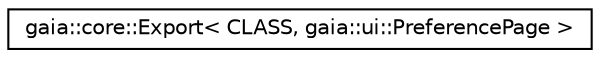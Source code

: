 digraph G
{
  edge [fontname="Helvetica",fontsize="10",labelfontname="Helvetica",labelfontsize="10"];
  node [fontname="Helvetica",fontsize="10",shape=record];
  rankdir=LR;
  Node1 [label="gaia::core::Export\< CLASS, gaia::ui::PreferencePage \>",height=0.2,width=0.4,color="black", fillcolor="white", style="filled",URL="$d4/d4b/classgaia_1_1core_1_1_export_3_01_c_l_a_s_s_00_01gaia_1_1ui_1_1_preference_page_01_4.html"];
}

